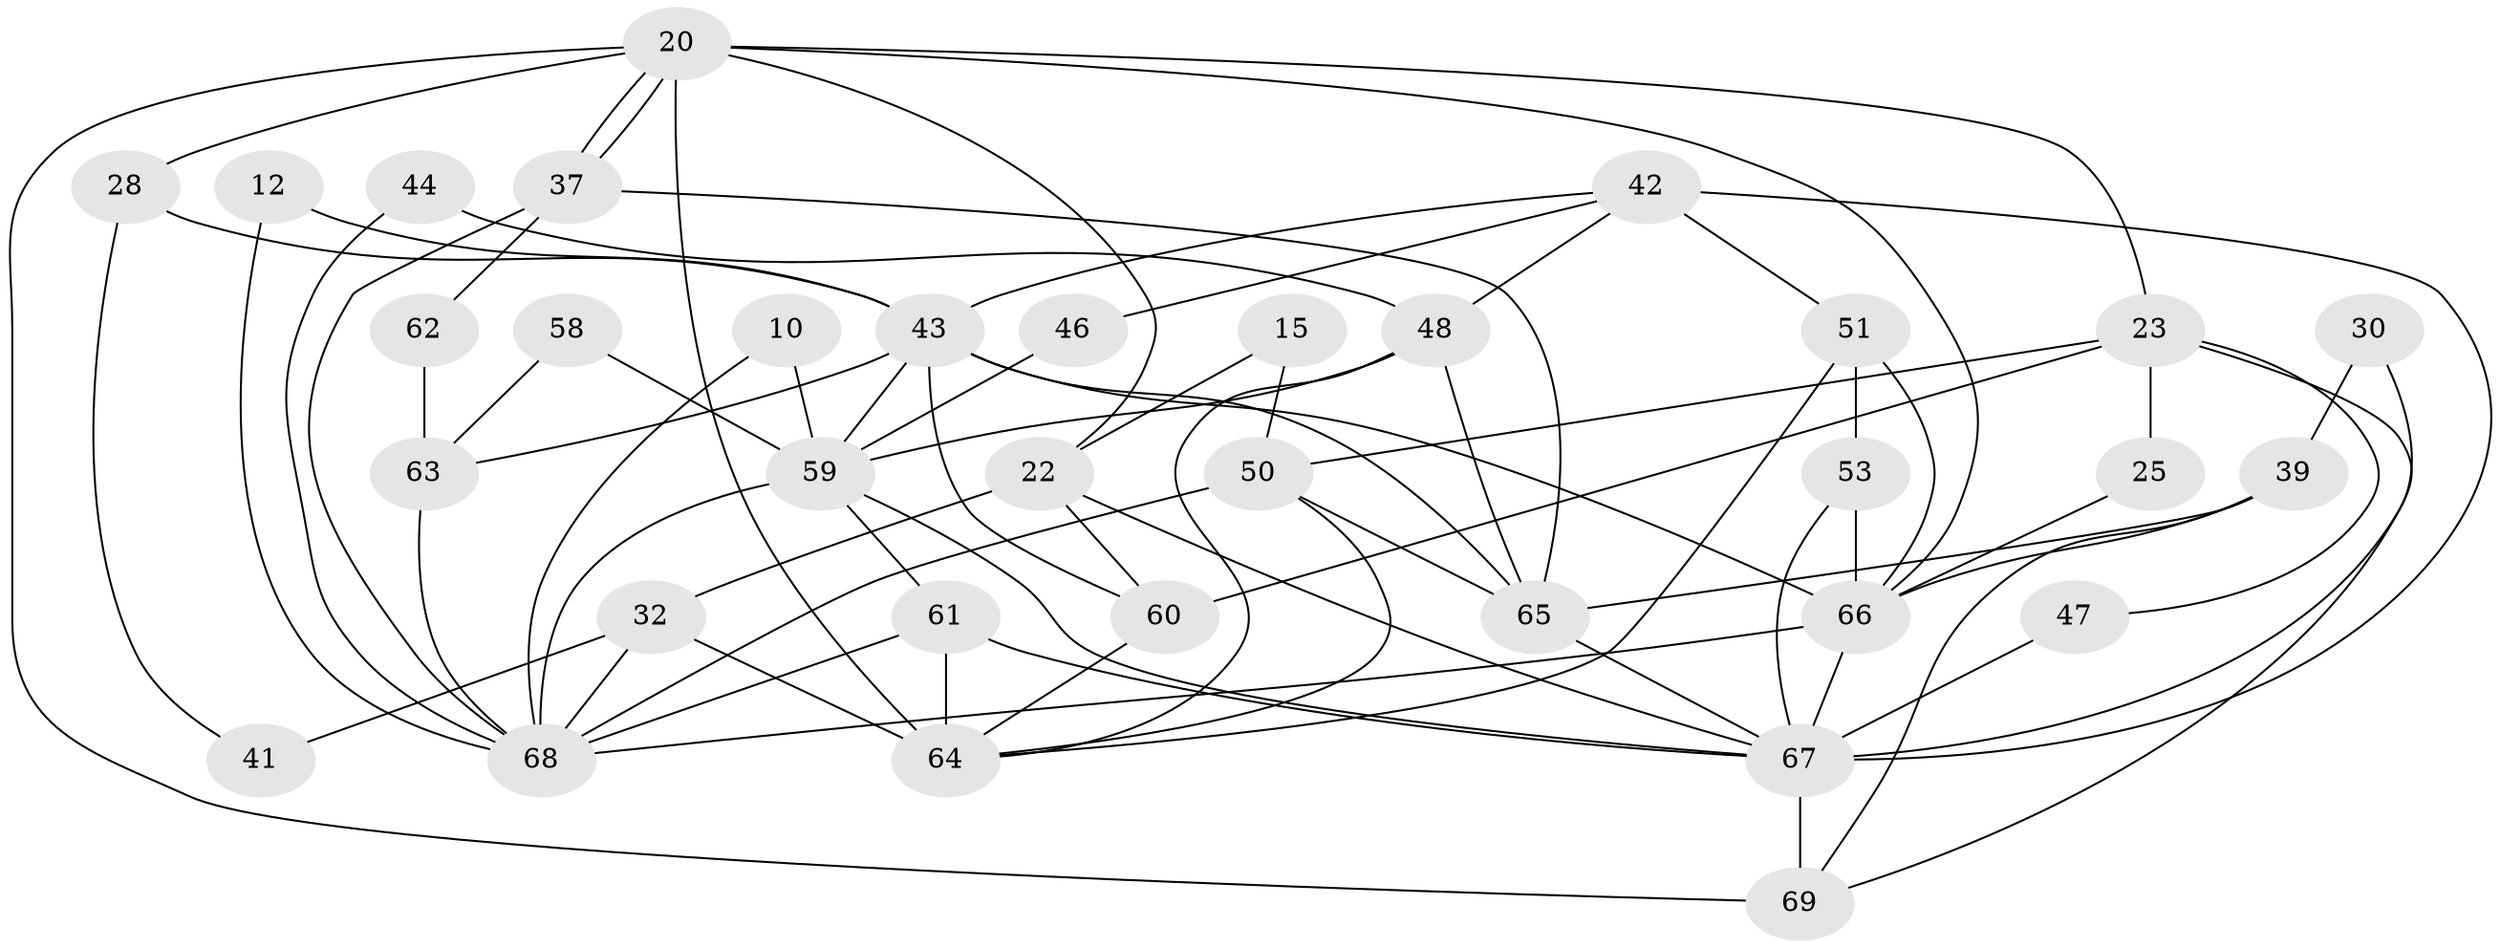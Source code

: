 // original degree distribution, {6: 0.057971014492753624, 7: 0.028985507246376812, 5: 0.2028985507246377, 4: 0.30434782608695654, 3: 0.2318840579710145, 2: 0.14492753623188406, 8: 0.028985507246376812}
// Generated by graph-tools (version 1.1) at 2025/50/03/09/25 04:50:49]
// undirected, 34 vertices, 76 edges
graph export_dot {
graph [start="1"]
  node [color=gray90,style=filled];
  10;
  12;
  15;
  20 [super="+5+18"];
  22 [super="+1"];
  23 [super="+6"];
  25;
  28;
  30;
  32;
  37;
  39;
  41;
  42 [super="+40"];
  43 [super="+27"];
  44;
  46;
  47;
  48 [super="+31"];
  50 [super="+24"];
  51;
  53 [super="+52"];
  58;
  59 [super="+49+34+13+55"];
  60;
  61 [super="+4"];
  62;
  63;
  64 [super="+57+56"];
  65 [super="+11+35"];
  66 [super="+2+38"];
  67 [super="+14+17+33+54"];
  68 [super="+36"];
  69 [super="+45"];
  10 -- 68;
  10 -- 59;
  12 -- 43;
  12 -- 68 [weight=2];
  15 -- 22;
  15 -- 50;
  20 -- 37;
  20 -- 37;
  20 -- 64 [weight=2];
  20 -- 22;
  20 -- 28;
  20 -- 66 [weight=2];
  20 -- 23;
  20 -- 69;
  22 -- 32;
  22 -- 60;
  22 -- 67 [weight=2];
  23 -- 60;
  23 -- 50 [weight=2];
  23 -- 69;
  23 -- 25;
  23 -- 47;
  25 -- 66;
  28 -- 43;
  28 -- 41;
  30 -- 39;
  30 -- 67;
  32 -- 68;
  32 -- 41;
  32 -- 64;
  37 -- 62;
  37 -- 68;
  37 -- 65;
  39 -- 69;
  39 -- 66;
  39 -- 65;
  42 -- 46;
  42 -- 43;
  42 -- 67 [weight=3];
  42 -- 48 [weight=2];
  42 -- 51;
  43 -- 65;
  43 -- 66 [weight=2];
  43 -- 59 [weight=3];
  43 -- 60;
  43 -- 63;
  44 -- 68;
  44 -- 48;
  46 -- 59 [weight=2];
  47 -- 67 [weight=2];
  48 -- 65;
  48 -- 64;
  48 -- 59;
  50 -- 64;
  50 -- 68;
  50 -- 65;
  51 -- 53 [weight=2];
  51 -- 64;
  51 -- 66;
  53 -- 66;
  53 -- 67;
  58 -- 59 [weight=2];
  58 -- 63;
  59 -- 61 [weight=3];
  59 -- 68;
  59 -- 67 [weight=2];
  60 -- 64;
  61 -- 68;
  61 -- 64 [weight=2];
  61 -- 67 [weight=2];
  62 -- 63;
  63 -- 68;
  65 -- 67 [weight=2];
  66 -- 68 [weight=3];
  66 -- 67 [weight=2];
  67 -- 69 [weight=2];
}
